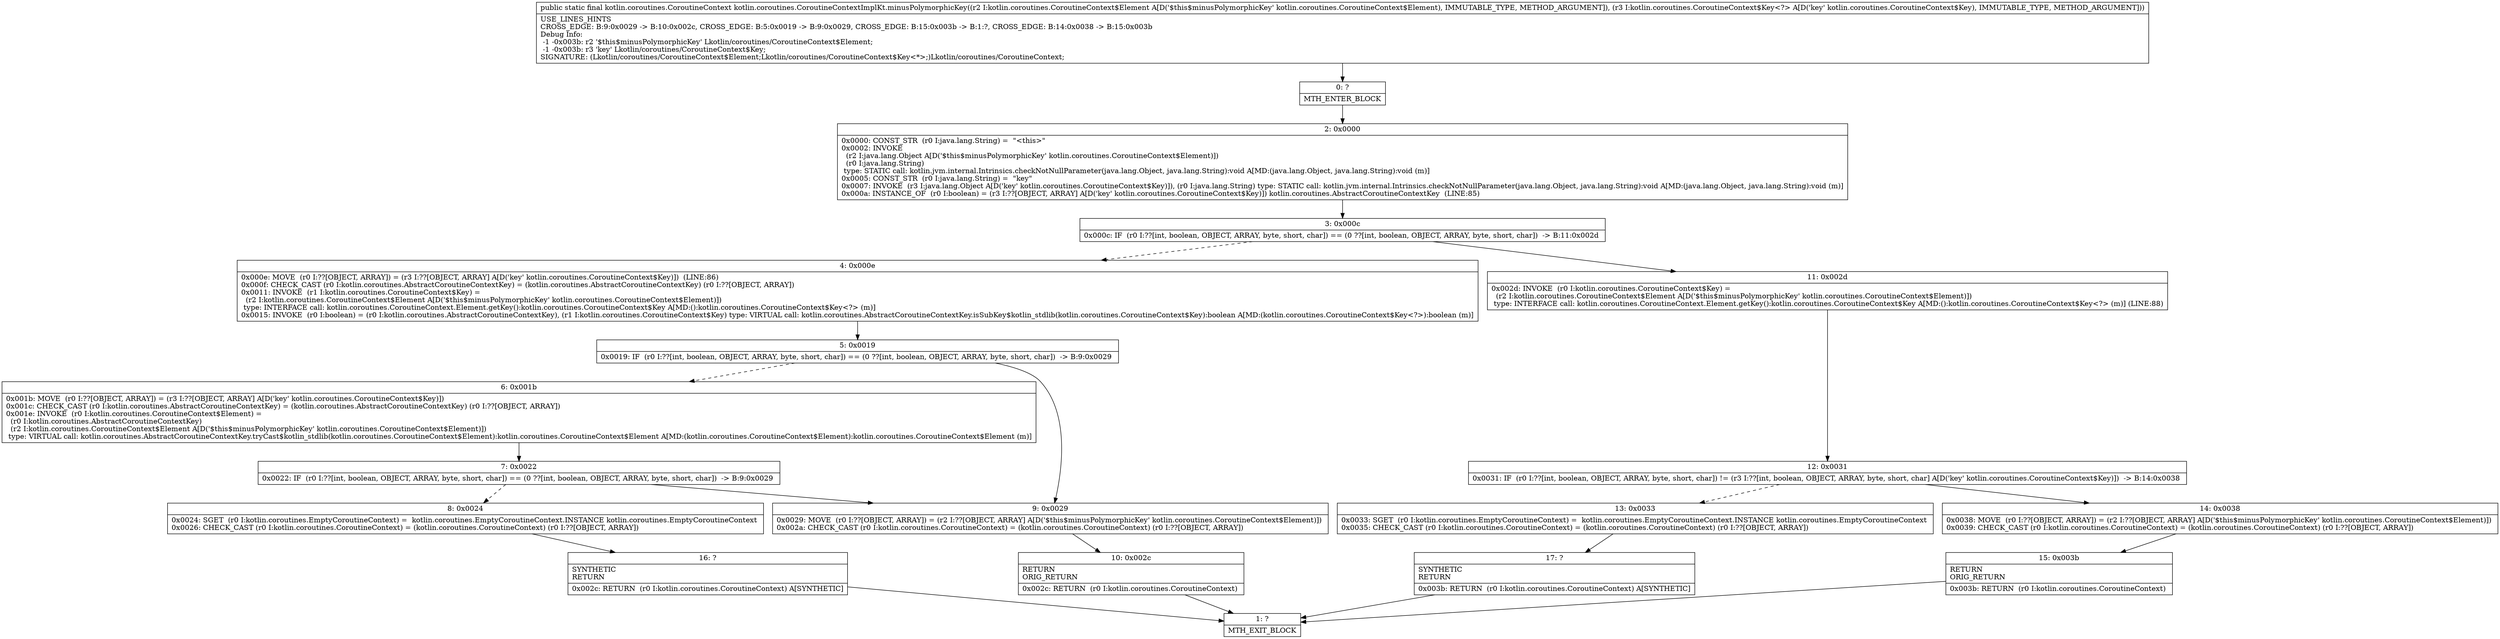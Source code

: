 digraph "CFG forkotlin.coroutines.CoroutineContextImplKt.minusPolymorphicKey(Lkotlin\/coroutines\/CoroutineContext$Element;Lkotlin\/coroutines\/CoroutineContext$Key;)Lkotlin\/coroutines\/CoroutineContext;" {
Node_0 [shape=record,label="{0\:\ ?|MTH_ENTER_BLOCK\l}"];
Node_2 [shape=record,label="{2\:\ 0x0000|0x0000: CONST_STR  (r0 I:java.lang.String) =  \"\<this\>\" \l0x0002: INVOKE  \l  (r2 I:java.lang.Object A[D('$this$minusPolymorphicKey' kotlin.coroutines.CoroutineContext$Element)])\l  (r0 I:java.lang.String)\l type: STATIC call: kotlin.jvm.internal.Intrinsics.checkNotNullParameter(java.lang.Object, java.lang.String):void A[MD:(java.lang.Object, java.lang.String):void (m)]\l0x0005: CONST_STR  (r0 I:java.lang.String) =  \"key\" \l0x0007: INVOKE  (r3 I:java.lang.Object A[D('key' kotlin.coroutines.CoroutineContext$Key)]), (r0 I:java.lang.String) type: STATIC call: kotlin.jvm.internal.Intrinsics.checkNotNullParameter(java.lang.Object, java.lang.String):void A[MD:(java.lang.Object, java.lang.String):void (m)]\l0x000a: INSTANCE_OF  (r0 I:boolean) = (r3 I:??[OBJECT, ARRAY] A[D('key' kotlin.coroutines.CoroutineContext$Key)]) kotlin.coroutines.AbstractCoroutineContextKey  (LINE:85)\l}"];
Node_3 [shape=record,label="{3\:\ 0x000c|0x000c: IF  (r0 I:??[int, boolean, OBJECT, ARRAY, byte, short, char]) == (0 ??[int, boolean, OBJECT, ARRAY, byte, short, char])  \-\> B:11:0x002d \l}"];
Node_4 [shape=record,label="{4\:\ 0x000e|0x000e: MOVE  (r0 I:??[OBJECT, ARRAY]) = (r3 I:??[OBJECT, ARRAY] A[D('key' kotlin.coroutines.CoroutineContext$Key)])  (LINE:86)\l0x000f: CHECK_CAST (r0 I:kotlin.coroutines.AbstractCoroutineContextKey) = (kotlin.coroutines.AbstractCoroutineContextKey) (r0 I:??[OBJECT, ARRAY]) \l0x0011: INVOKE  (r1 I:kotlin.coroutines.CoroutineContext$Key) = \l  (r2 I:kotlin.coroutines.CoroutineContext$Element A[D('$this$minusPolymorphicKey' kotlin.coroutines.CoroutineContext$Element)])\l type: INTERFACE call: kotlin.coroutines.CoroutineContext.Element.getKey():kotlin.coroutines.CoroutineContext$Key A[MD:():kotlin.coroutines.CoroutineContext$Key\<?\> (m)]\l0x0015: INVOKE  (r0 I:boolean) = (r0 I:kotlin.coroutines.AbstractCoroutineContextKey), (r1 I:kotlin.coroutines.CoroutineContext$Key) type: VIRTUAL call: kotlin.coroutines.AbstractCoroutineContextKey.isSubKey$kotlin_stdlib(kotlin.coroutines.CoroutineContext$Key):boolean A[MD:(kotlin.coroutines.CoroutineContext$Key\<?\>):boolean (m)]\l}"];
Node_5 [shape=record,label="{5\:\ 0x0019|0x0019: IF  (r0 I:??[int, boolean, OBJECT, ARRAY, byte, short, char]) == (0 ??[int, boolean, OBJECT, ARRAY, byte, short, char])  \-\> B:9:0x0029 \l}"];
Node_6 [shape=record,label="{6\:\ 0x001b|0x001b: MOVE  (r0 I:??[OBJECT, ARRAY]) = (r3 I:??[OBJECT, ARRAY] A[D('key' kotlin.coroutines.CoroutineContext$Key)]) \l0x001c: CHECK_CAST (r0 I:kotlin.coroutines.AbstractCoroutineContextKey) = (kotlin.coroutines.AbstractCoroutineContextKey) (r0 I:??[OBJECT, ARRAY]) \l0x001e: INVOKE  (r0 I:kotlin.coroutines.CoroutineContext$Element) = \l  (r0 I:kotlin.coroutines.AbstractCoroutineContextKey)\l  (r2 I:kotlin.coroutines.CoroutineContext$Element A[D('$this$minusPolymorphicKey' kotlin.coroutines.CoroutineContext$Element)])\l type: VIRTUAL call: kotlin.coroutines.AbstractCoroutineContextKey.tryCast$kotlin_stdlib(kotlin.coroutines.CoroutineContext$Element):kotlin.coroutines.CoroutineContext$Element A[MD:(kotlin.coroutines.CoroutineContext$Element):kotlin.coroutines.CoroutineContext$Element (m)]\l}"];
Node_7 [shape=record,label="{7\:\ 0x0022|0x0022: IF  (r0 I:??[int, boolean, OBJECT, ARRAY, byte, short, char]) == (0 ??[int, boolean, OBJECT, ARRAY, byte, short, char])  \-\> B:9:0x0029 \l}"];
Node_8 [shape=record,label="{8\:\ 0x0024|0x0024: SGET  (r0 I:kotlin.coroutines.EmptyCoroutineContext) =  kotlin.coroutines.EmptyCoroutineContext.INSTANCE kotlin.coroutines.EmptyCoroutineContext \l0x0026: CHECK_CAST (r0 I:kotlin.coroutines.CoroutineContext) = (kotlin.coroutines.CoroutineContext) (r0 I:??[OBJECT, ARRAY]) \l}"];
Node_16 [shape=record,label="{16\:\ ?|SYNTHETIC\lRETURN\l|0x002c: RETURN  (r0 I:kotlin.coroutines.CoroutineContext) A[SYNTHETIC]\l}"];
Node_1 [shape=record,label="{1\:\ ?|MTH_EXIT_BLOCK\l}"];
Node_9 [shape=record,label="{9\:\ 0x0029|0x0029: MOVE  (r0 I:??[OBJECT, ARRAY]) = (r2 I:??[OBJECT, ARRAY] A[D('$this$minusPolymorphicKey' kotlin.coroutines.CoroutineContext$Element)]) \l0x002a: CHECK_CAST (r0 I:kotlin.coroutines.CoroutineContext) = (kotlin.coroutines.CoroutineContext) (r0 I:??[OBJECT, ARRAY]) \l}"];
Node_10 [shape=record,label="{10\:\ 0x002c|RETURN\lORIG_RETURN\l|0x002c: RETURN  (r0 I:kotlin.coroutines.CoroutineContext) \l}"];
Node_11 [shape=record,label="{11\:\ 0x002d|0x002d: INVOKE  (r0 I:kotlin.coroutines.CoroutineContext$Key) = \l  (r2 I:kotlin.coroutines.CoroutineContext$Element A[D('$this$minusPolymorphicKey' kotlin.coroutines.CoroutineContext$Element)])\l type: INTERFACE call: kotlin.coroutines.CoroutineContext.Element.getKey():kotlin.coroutines.CoroutineContext$Key A[MD:():kotlin.coroutines.CoroutineContext$Key\<?\> (m)] (LINE:88)\l}"];
Node_12 [shape=record,label="{12\:\ 0x0031|0x0031: IF  (r0 I:??[int, boolean, OBJECT, ARRAY, byte, short, char]) != (r3 I:??[int, boolean, OBJECT, ARRAY, byte, short, char] A[D('key' kotlin.coroutines.CoroutineContext$Key)])  \-\> B:14:0x0038 \l}"];
Node_13 [shape=record,label="{13\:\ 0x0033|0x0033: SGET  (r0 I:kotlin.coroutines.EmptyCoroutineContext) =  kotlin.coroutines.EmptyCoroutineContext.INSTANCE kotlin.coroutines.EmptyCoroutineContext \l0x0035: CHECK_CAST (r0 I:kotlin.coroutines.CoroutineContext) = (kotlin.coroutines.CoroutineContext) (r0 I:??[OBJECT, ARRAY]) \l}"];
Node_17 [shape=record,label="{17\:\ ?|SYNTHETIC\lRETURN\l|0x003b: RETURN  (r0 I:kotlin.coroutines.CoroutineContext) A[SYNTHETIC]\l}"];
Node_14 [shape=record,label="{14\:\ 0x0038|0x0038: MOVE  (r0 I:??[OBJECT, ARRAY]) = (r2 I:??[OBJECT, ARRAY] A[D('$this$minusPolymorphicKey' kotlin.coroutines.CoroutineContext$Element)]) \l0x0039: CHECK_CAST (r0 I:kotlin.coroutines.CoroutineContext) = (kotlin.coroutines.CoroutineContext) (r0 I:??[OBJECT, ARRAY]) \l}"];
Node_15 [shape=record,label="{15\:\ 0x003b|RETURN\lORIG_RETURN\l|0x003b: RETURN  (r0 I:kotlin.coroutines.CoroutineContext) \l}"];
MethodNode[shape=record,label="{public static final kotlin.coroutines.CoroutineContext kotlin.coroutines.CoroutineContextImplKt.minusPolymorphicKey((r2 I:kotlin.coroutines.CoroutineContext$Element A[D('$this$minusPolymorphicKey' kotlin.coroutines.CoroutineContext$Element), IMMUTABLE_TYPE, METHOD_ARGUMENT]), (r3 I:kotlin.coroutines.CoroutineContext$Key\<?\> A[D('key' kotlin.coroutines.CoroutineContext$Key), IMMUTABLE_TYPE, METHOD_ARGUMENT]))  | USE_LINES_HINTS\lCROSS_EDGE: B:9:0x0029 \-\> B:10:0x002c, CROSS_EDGE: B:5:0x0019 \-\> B:9:0x0029, CROSS_EDGE: B:15:0x003b \-\> B:1:?, CROSS_EDGE: B:14:0x0038 \-\> B:15:0x003b\lDebug Info:\l  \-1 \-0x003b: r2 '$this$minusPolymorphicKey' Lkotlin\/coroutines\/CoroutineContext$Element;\l  \-1 \-0x003b: r3 'key' Lkotlin\/coroutines\/CoroutineContext$Key;\lSIGNATURE: (Lkotlin\/coroutines\/CoroutineContext$Element;Lkotlin\/coroutines\/CoroutineContext$Key\<*\>;)Lkotlin\/coroutines\/CoroutineContext;\l}"];
MethodNode -> Node_0;Node_0 -> Node_2;
Node_2 -> Node_3;
Node_3 -> Node_4[style=dashed];
Node_3 -> Node_11;
Node_4 -> Node_5;
Node_5 -> Node_6[style=dashed];
Node_5 -> Node_9;
Node_6 -> Node_7;
Node_7 -> Node_8[style=dashed];
Node_7 -> Node_9;
Node_8 -> Node_16;
Node_16 -> Node_1;
Node_9 -> Node_10;
Node_10 -> Node_1;
Node_11 -> Node_12;
Node_12 -> Node_13[style=dashed];
Node_12 -> Node_14;
Node_13 -> Node_17;
Node_17 -> Node_1;
Node_14 -> Node_15;
Node_15 -> Node_1;
}


